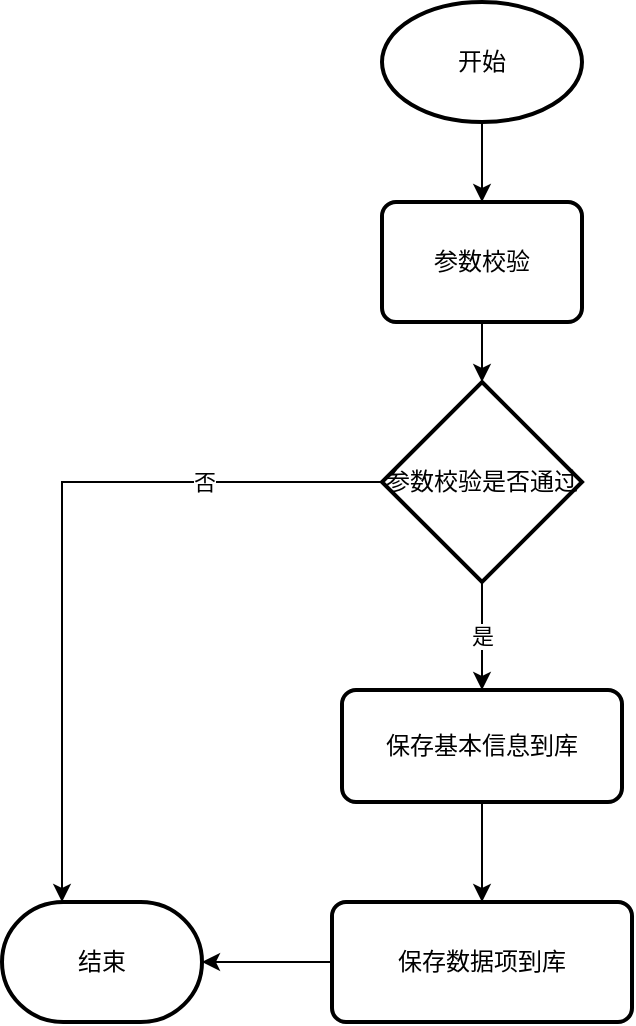 <mxfile version="20.8.5" type="github">
  <diagram id="6a731a19-8d31-9384-78a2-239565b7b9f0" name="Page-1">
    <mxGraphModel dx="1354" dy="635" grid="1" gridSize="10" guides="1" tooltips="1" connect="1" arrows="1" fold="1" page="1" pageScale="1" pageWidth="1169" pageHeight="827" background="none" math="0" shadow="0">
      <root>
        <mxCell id="0" />
        <mxCell id="1" parent="0" />
        <mxCell id="G5F1_1apQK_p74NGkN50-59" value="" style="edgeStyle=orthogonalEdgeStyle;rounded=0;orthogonalLoop=1;jettySize=auto;html=1;" parent="1" source="G5F1_1apQK_p74NGkN50-55" target="G5F1_1apQK_p74NGkN50-56" edge="1">
          <mxGeometry relative="1" as="geometry" />
        </mxCell>
        <mxCell id="G5F1_1apQK_p74NGkN50-55" value="开始" style="strokeWidth=2;html=1;shape=mxgraph.flowchart.start_1;whiteSpace=wrap;" parent="1" vertex="1">
          <mxGeometry x="300" y="70" width="100" height="60" as="geometry" />
        </mxCell>
        <mxCell id="G5F1_1apQK_p74NGkN50-60" value="" style="edgeStyle=orthogonalEdgeStyle;rounded=0;orthogonalLoop=1;jettySize=auto;html=1;" parent="1" source="G5F1_1apQK_p74NGkN50-56" target="G5F1_1apQK_p74NGkN50-57" edge="1">
          <mxGeometry relative="1" as="geometry" />
        </mxCell>
        <mxCell id="G5F1_1apQK_p74NGkN50-56" value="参数校验" style="rounded=1;whiteSpace=wrap;html=1;absoluteArcSize=1;arcSize=14;strokeWidth=2;" parent="1" vertex="1">
          <mxGeometry x="300" y="170" width="100" height="60" as="geometry" />
        </mxCell>
        <mxCell id="G5F1_1apQK_p74NGkN50-61" style="edgeStyle=orthogonalEdgeStyle;rounded=0;orthogonalLoop=1;jettySize=auto;html=1;" parent="1" source="G5F1_1apQK_p74NGkN50-57" target="G5F1_1apQK_p74NGkN50-58" edge="1">
          <mxGeometry relative="1" as="geometry">
            <Array as="points">
              <mxPoint x="140" y="310" />
            </Array>
          </mxGeometry>
        </mxCell>
        <mxCell id="G5F1_1apQK_p74NGkN50-62" value="否" style="edgeLabel;html=1;align=center;verticalAlign=middle;resizable=0;points=[];" parent="G5F1_1apQK_p74NGkN50-61" vertex="1" connectable="0">
          <mxGeometry x="-0.518" relative="1" as="geometry">
            <mxPoint as="offset" />
          </mxGeometry>
        </mxCell>
        <mxCell id="G5F1_1apQK_p74NGkN50-64" value="是" style="edgeStyle=orthogonalEdgeStyle;rounded=0;orthogonalLoop=1;jettySize=auto;html=1;" parent="1" source="G5F1_1apQK_p74NGkN50-57" target="G5F1_1apQK_p74NGkN50-63" edge="1">
          <mxGeometry relative="1" as="geometry" />
        </mxCell>
        <mxCell id="G5F1_1apQK_p74NGkN50-57" value="参数校验是否通过" style="strokeWidth=2;html=1;shape=mxgraph.flowchart.decision;whiteSpace=wrap;" parent="1" vertex="1">
          <mxGeometry x="300" y="260" width="100" height="100" as="geometry" />
        </mxCell>
        <mxCell id="G5F1_1apQK_p74NGkN50-58" value="结束" style="strokeWidth=2;html=1;shape=mxgraph.flowchart.terminator;whiteSpace=wrap;" parent="1" vertex="1">
          <mxGeometry x="110" y="520" width="100" height="60" as="geometry" />
        </mxCell>
        <mxCell id="wOw9fCmpq8NnlIqGiPrO-56" value="" style="edgeStyle=orthogonalEdgeStyle;rounded=0;orthogonalLoop=1;jettySize=auto;html=1;" edge="1" parent="1" source="G5F1_1apQK_p74NGkN50-63" target="wOw9fCmpq8NnlIqGiPrO-55">
          <mxGeometry relative="1" as="geometry" />
        </mxCell>
        <mxCell id="G5F1_1apQK_p74NGkN50-63" value="保存基本信息到库" style="rounded=1;whiteSpace=wrap;html=1;absoluteArcSize=1;arcSize=14;strokeWidth=2;" parent="1" vertex="1">
          <mxGeometry x="280" y="414" width="140" height="56" as="geometry" />
        </mxCell>
        <mxCell id="wOw9fCmpq8NnlIqGiPrO-57" value="" style="edgeStyle=orthogonalEdgeStyle;rounded=0;orthogonalLoop=1;jettySize=auto;html=1;" edge="1" parent="1" source="wOw9fCmpq8NnlIqGiPrO-55" target="G5F1_1apQK_p74NGkN50-58">
          <mxGeometry relative="1" as="geometry" />
        </mxCell>
        <mxCell id="wOw9fCmpq8NnlIqGiPrO-55" value="保存数据项到库" style="rounded=1;whiteSpace=wrap;html=1;absoluteArcSize=1;arcSize=14;strokeWidth=2;" vertex="1" parent="1">
          <mxGeometry x="275" y="520" width="150" height="60" as="geometry" />
        </mxCell>
      </root>
    </mxGraphModel>
  </diagram>
</mxfile>
